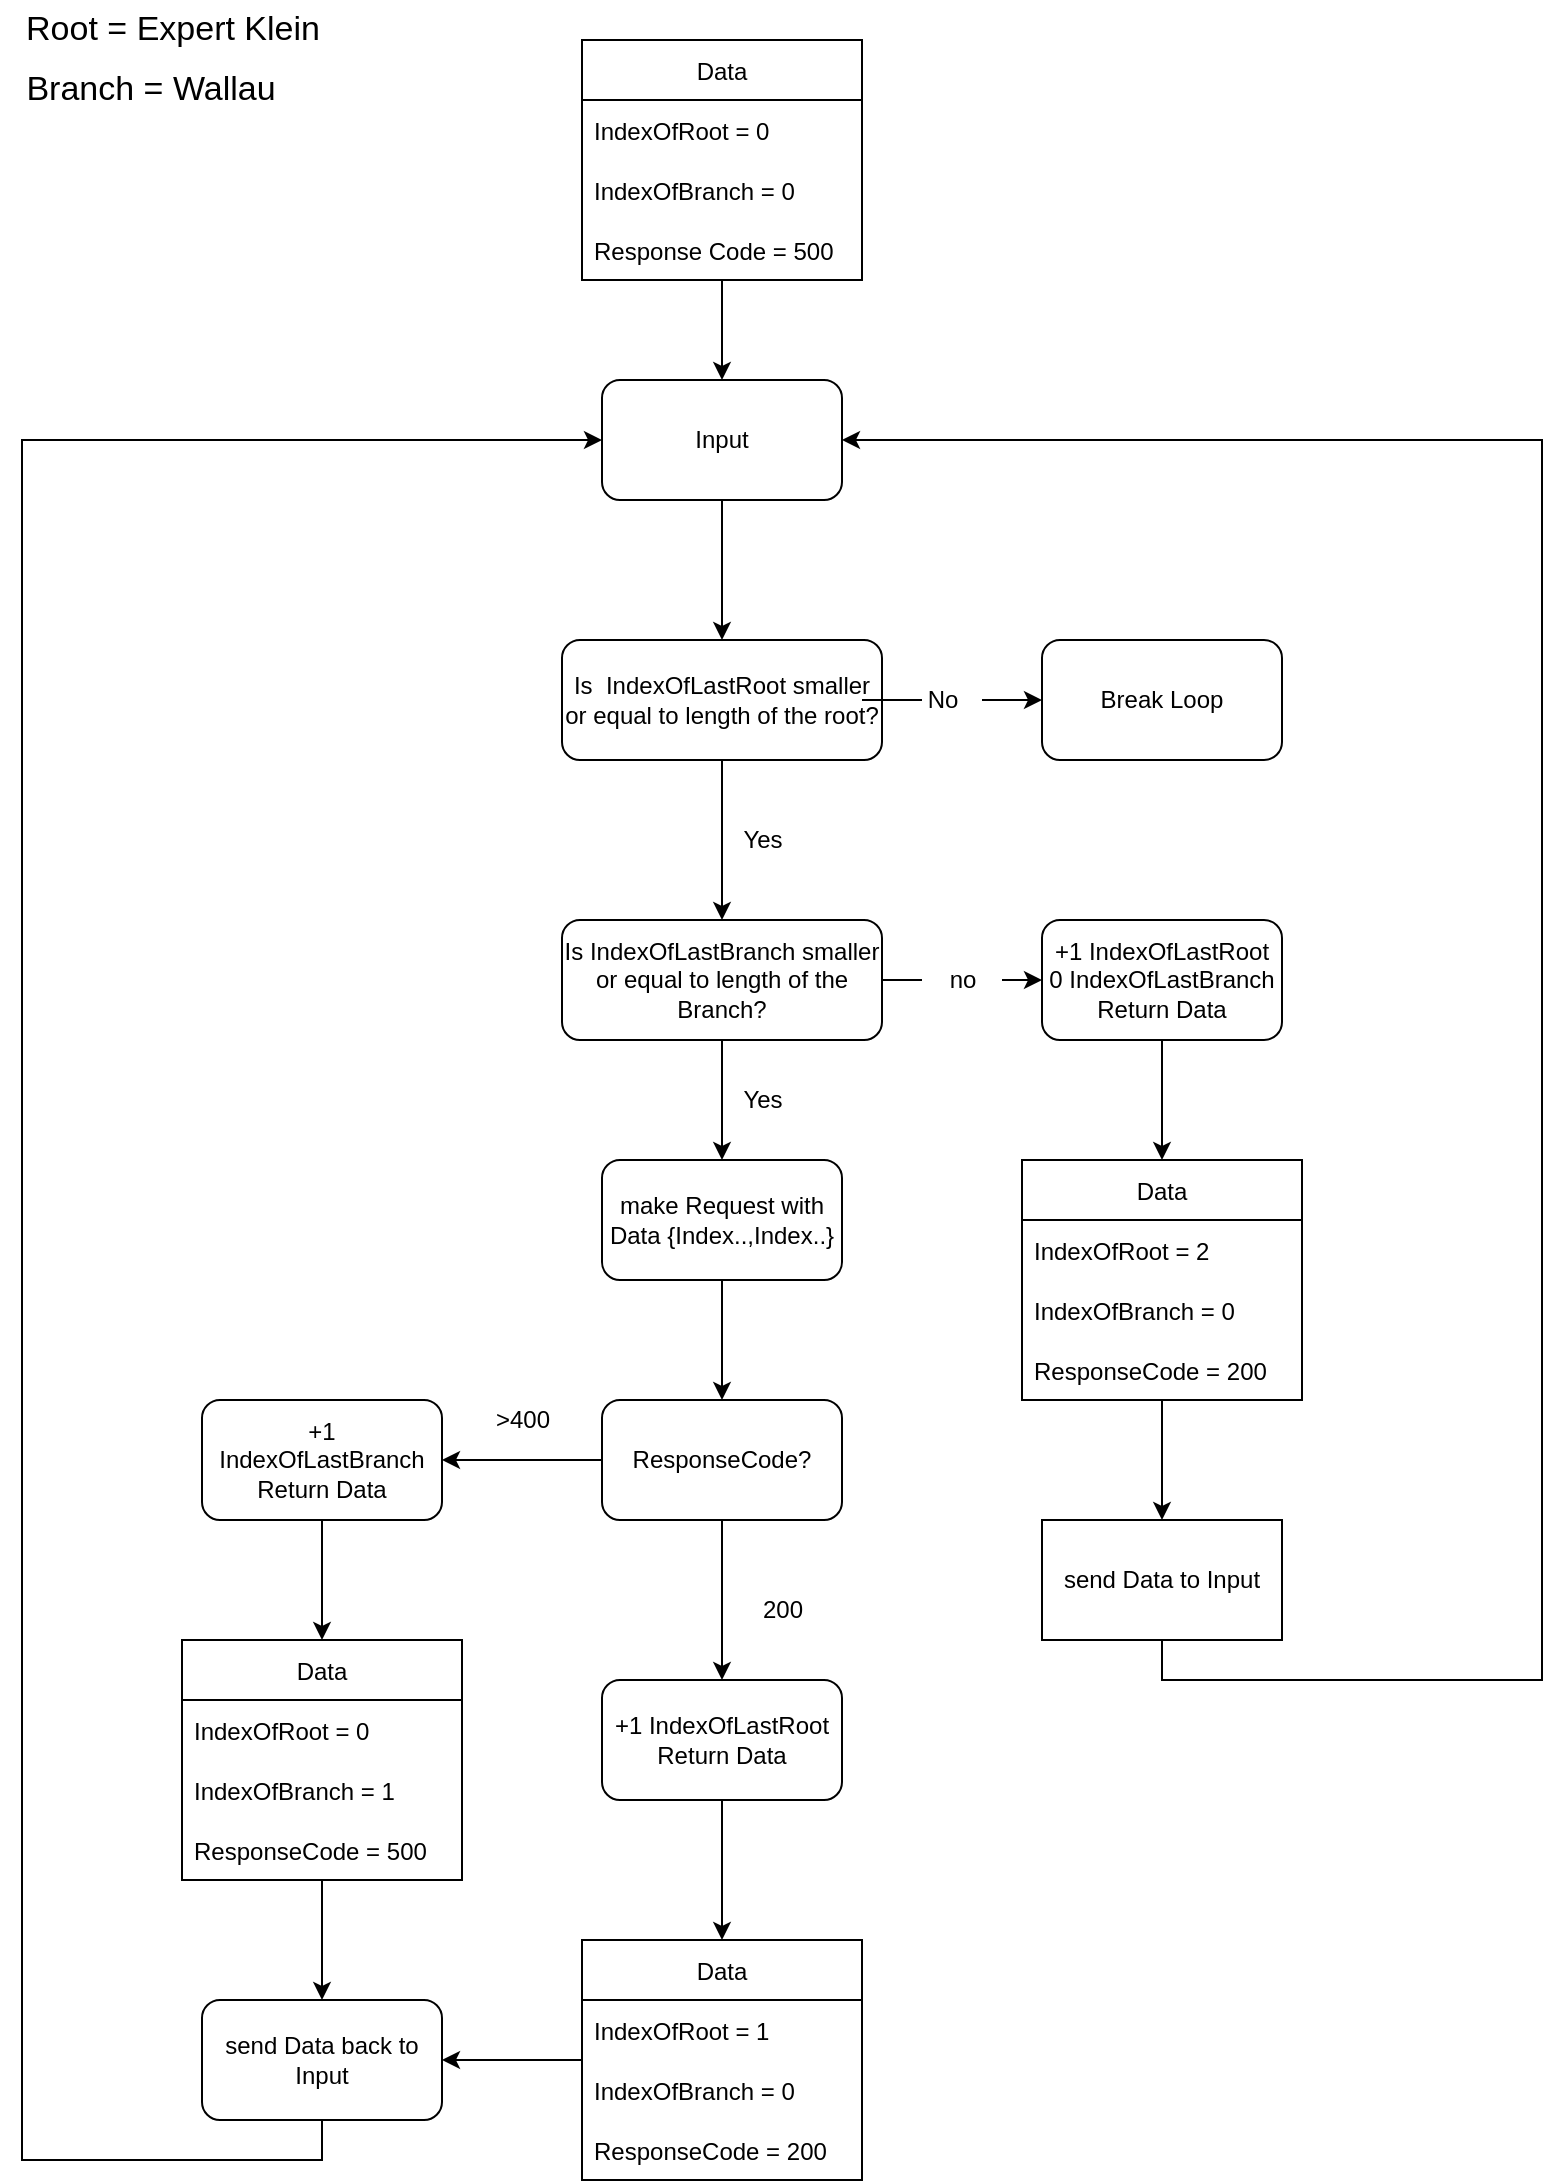 <mxfile>
    <diagram id="C5RBs43oDa-KdzZeNtuy" name="Page-1">
        <mxGraphModel dx="1468" dy="620" grid="1" gridSize="10" guides="1" tooltips="1" connect="1" arrows="1" fold="1" page="1" pageScale="1" pageWidth="827" pageHeight="1169" math="0" shadow="0">
            <root>
                <mxCell id="WIyWlLk6GJQsqaUBKTNV-0"/>
                <mxCell id="WIyWlLk6GJQsqaUBKTNV-1" parent="WIyWlLk6GJQsqaUBKTNV-0"/>
                <mxCell id="vZsECd-TPxy-p9VHk9jS-8" value="" style="edgeStyle=orthogonalEdgeStyle;rounded=0;orthogonalLoop=1;jettySize=auto;html=1;" parent="WIyWlLk6GJQsqaUBKTNV-1" source="vZsECd-TPxy-p9VHk9jS-0" target="vZsECd-TPxy-p9VHk9jS-7" edge="1">
                    <mxGeometry relative="1" as="geometry"/>
                </mxCell>
                <mxCell id="vZsECd-TPxy-p9VHk9jS-0" value="Input" style="rounded=1;whiteSpace=wrap;html=1;" parent="WIyWlLk6GJQsqaUBKTNV-1" vertex="1">
                    <mxGeometry x="320" y="220" width="120" height="60" as="geometry"/>
                </mxCell>
                <mxCell id="vZsECd-TPxy-p9VHk9jS-6" style="edgeStyle=orthogonalEdgeStyle;rounded=0;orthogonalLoop=1;jettySize=auto;html=1;entryX=0.5;entryY=0;entryDx=0;entryDy=0;" parent="WIyWlLk6GJQsqaUBKTNV-1" source="vZsECd-TPxy-p9VHk9jS-2" target="vZsECd-TPxy-p9VHk9jS-0" edge="1">
                    <mxGeometry relative="1" as="geometry"/>
                </mxCell>
                <mxCell id="vZsECd-TPxy-p9VHk9jS-2" value="Data" style="swimlane;fontStyle=0;childLayout=stackLayout;horizontal=1;startSize=30;horizontalStack=0;resizeParent=1;resizeParentMax=0;resizeLast=0;collapsible=1;marginBottom=0;" parent="WIyWlLk6GJQsqaUBKTNV-1" vertex="1">
                    <mxGeometry x="310" y="50" width="140" height="120" as="geometry"/>
                </mxCell>
                <mxCell id="vZsECd-TPxy-p9VHk9jS-3" value="IndexOfRoot = 0" style="text;strokeColor=none;fillColor=none;align=left;verticalAlign=middle;spacingLeft=4;spacingRight=4;overflow=hidden;points=[[0,0.5],[1,0.5]];portConstraint=eastwest;rotatable=0;" parent="vZsECd-TPxy-p9VHk9jS-2" vertex="1">
                    <mxGeometry y="30" width="140" height="30" as="geometry"/>
                </mxCell>
                <mxCell id="vZsECd-TPxy-p9VHk9jS-4" value="IndexOfBranch = 0" style="text;strokeColor=none;fillColor=none;align=left;verticalAlign=middle;spacingLeft=4;spacingRight=4;overflow=hidden;points=[[0,0.5],[1,0.5]];portConstraint=eastwest;rotatable=0;" parent="vZsECd-TPxy-p9VHk9jS-2" vertex="1">
                    <mxGeometry y="60" width="140" height="30" as="geometry"/>
                </mxCell>
                <mxCell id="vZsECd-TPxy-p9VHk9jS-5" value="Response Code = 500" style="text;strokeColor=none;fillColor=none;align=left;verticalAlign=middle;spacingLeft=4;spacingRight=4;overflow=hidden;points=[[0,0.5],[1,0.5]];portConstraint=eastwest;rotatable=0;" parent="vZsECd-TPxy-p9VHk9jS-2" vertex="1">
                    <mxGeometry y="90" width="140" height="30" as="geometry"/>
                </mxCell>
                <mxCell id="vZsECd-TPxy-p9VHk9jS-32" value="" style="edgeStyle=orthogonalEdgeStyle;rounded=0;orthogonalLoop=1;jettySize=auto;html=1;fontSize=12;" parent="WIyWlLk6GJQsqaUBKTNV-1" source="vZsECd-TPxy-p9VHk9jS-7" target="vZsECd-TPxy-p9VHk9jS-31" edge="1">
                    <mxGeometry relative="1" as="geometry"/>
                </mxCell>
                <mxCell id="vZsECd-TPxy-p9VHk9jS-60" value="" style="edgeStyle=orthogonalEdgeStyle;rounded=0;orthogonalLoop=1;jettySize=auto;html=1;strokeWidth=1;fontSize=12;startArrow=none;" parent="WIyWlLk6GJQsqaUBKTNV-1" source="vZsECd-TPxy-p9VHk9jS-66" edge="1">
                    <mxGeometry relative="1" as="geometry">
                        <mxPoint x="540" y="380" as="targetPoint"/>
                    </mxGeometry>
                </mxCell>
                <mxCell id="vZsECd-TPxy-p9VHk9jS-7" value="Is&amp;nbsp; IndexOfLastRoot smaller or equal to length of the root?" style="whiteSpace=wrap;html=1;rounded=1;" parent="WIyWlLk6GJQsqaUBKTNV-1" vertex="1">
                    <mxGeometry x="300" y="350" width="160" height="60" as="geometry"/>
                </mxCell>
                <mxCell id="vZsECd-TPxy-p9VHk9jS-39" value="" style="edgeStyle=orthogonalEdgeStyle;rounded=0;orthogonalLoop=1;jettySize=auto;html=1;fontSize=12;" parent="WIyWlLk6GJQsqaUBKTNV-1" source="vZsECd-TPxy-p9VHk9jS-11" target="vZsECd-TPxy-p9VHk9jS-38" edge="1">
                    <mxGeometry relative="1" as="geometry"/>
                </mxCell>
                <mxCell id="vZsECd-TPxy-p9VHk9jS-11" value="make Request with Data {Index..,Index..}" style="whiteSpace=wrap;html=1;rounded=1;" parent="WIyWlLk6GJQsqaUBKTNV-1" vertex="1">
                    <mxGeometry x="320" y="610" width="120" height="60" as="geometry"/>
                </mxCell>
                <mxCell id="vZsECd-TPxy-p9VHk9jS-14" value="Yes" style="text;html=1;align=center;verticalAlign=middle;resizable=0;points=[];autosize=1;strokeColor=none;fillColor=none;" parent="WIyWlLk6GJQsqaUBKTNV-1" vertex="1">
                    <mxGeometry x="380" y="435" width="40" height="30" as="geometry"/>
                </mxCell>
                <mxCell id="vZsECd-TPxy-p9VHk9jS-21" value="Root = Expert Klein" style="text;html=1;align=center;verticalAlign=middle;resizable=0;points=[];autosize=1;strokeColor=none;fillColor=none;fontSize=17;" parent="WIyWlLk6GJQsqaUBKTNV-1" vertex="1">
                    <mxGeometry x="20" y="30" width="170" height="30" as="geometry"/>
                </mxCell>
                <mxCell id="vZsECd-TPxy-p9VHk9jS-22" value="Branch = Wallau" style="text;html=1;align=center;verticalAlign=middle;resizable=0;points=[];autosize=1;strokeColor=none;fillColor=none;fontSize=17;" parent="WIyWlLk6GJQsqaUBKTNV-1" vertex="1">
                    <mxGeometry x="19" y="60" width="150" height="30" as="geometry"/>
                </mxCell>
                <mxCell id="vZsECd-TPxy-p9VHk9jS-53" style="edgeStyle=orthogonalEdgeStyle;rounded=0;orthogonalLoop=1;jettySize=auto;html=1;entryX=1;entryY=0.5;entryDx=0;entryDy=0;fontSize=12;" parent="WIyWlLk6GJQsqaUBKTNV-1" source="vZsECd-TPxy-p9VHk9jS-25" target="vZsECd-TPxy-p9VHk9jS-52" edge="1">
                    <mxGeometry relative="1" as="geometry"/>
                </mxCell>
                <mxCell id="vZsECd-TPxy-p9VHk9jS-25" value="Data" style="swimlane;fontStyle=0;childLayout=stackLayout;horizontal=1;startSize=30;horizontalStack=0;resizeParent=1;resizeParentMax=0;resizeLast=0;collapsible=1;marginBottom=0;fontSize=12;" parent="WIyWlLk6GJQsqaUBKTNV-1" vertex="1">
                    <mxGeometry x="310" y="1000" width="140" height="120" as="geometry"/>
                </mxCell>
                <mxCell id="vZsECd-TPxy-p9VHk9jS-26" value="IndexOfRoot = 1" style="text;strokeColor=none;fillColor=none;align=left;verticalAlign=middle;spacingLeft=4;spacingRight=4;overflow=hidden;points=[[0,0.5],[1,0.5]];portConstraint=eastwest;rotatable=0;fontSize=12;" parent="vZsECd-TPxy-p9VHk9jS-25" vertex="1">
                    <mxGeometry y="30" width="140" height="30" as="geometry"/>
                </mxCell>
                <mxCell id="vZsECd-TPxy-p9VHk9jS-27" value="IndexOfBranch = 0" style="text;strokeColor=none;fillColor=none;align=left;verticalAlign=middle;spacingLeft=4;spacingRight=4;overflow=hidden;points=[[0,0.5],[1,0.5]];portConstraint=eastwest;rotatable=0;fontSize=12;" parent="vZsECd-TPxy-p9VHk9jS-25" vertex="1">
                    <mxGeometry y="60" width="140" height="30" as="geometry"/>
                </mxCell>
                <mxCell id="vZsECd-TPxy-p9VHk9jS-28" value="ResponseCode = 200" style="text;strokeColor=none;fillColor=none;align=left;verticalAlign=middle;spacingLeft=4;spacingRight=4;overflow=hidden;points=[[0,0.5],[1,0.5]];portConstraint=eastwest;rotatable=0;fontSize=12;" parent="vZsECd-TPxy-p9VHk9jS-25" vertex="1">
                    <mxGeometry y="90" width="140" height="30" as="geometry"/>
                </mxCell>
                <mxCell id="vZsECd-TPxy-p9VHk9jS-34" value="" style="edgeStyle=orthogonalEdgeStyle;rounded=0;orthogonalLoop=1;jettySize=auto;html=1;fontSize=12;" parent="WIyWlLk6GJQsqaUBKTNV-1" source="vZsECd-TPxy-p9VHk9jS-31" edge="1">
                    <mxGeometry relative="1" as="geometry">
                        <mxPoint x="380" y="610" as="targetPoint"/>
                    </mxGeometry>
                </mxCell>
                <mxCell id="vZsECd-TPxy-p9VHk9jS-69" value="" style="edgeStyle=orthogonalEdgeStyle;rounded=0;orthogonalLoop=1;jettySize=auto;html=1;strokeWidth=1;fontSize=12;startArrow=none;" parent="WIyWlLk6GJQsqaUBKTNV-1" source="vZsECd-TPxy-p9VHk9jS-70" edge="1">
                    <mxGeometry relative="1" as="geometry">
                        <mxPoint x="540" y="520" as="targetPoint"/>
                    </mxGeometry>
                </mxCell>
                <mxCell id="vZsECd-TPxy-p9VHk9jS-31" value="Is IndexOfLastBranch smaller or equal to length of the Branch?" style="whiteSpace=wrap;html=1;rounded=1;" parent="WIyWlLk6GJQsqaUBKTNV-1" vertex="1">
                    <mxGeometry x="300" y="490" width="160" height="60" as="geometry"/>
                </mxCell>
                <mxCell id="vZsECd-TPxy-p9VHk9jS-35" value="Yes" style="text;html=1;align=center;verticalAlign=middle;resizable=0;points=[];autosize=1;strokeColor=none;fillColor=none;fontSize=12;" parent="WIyWlLk6GJQsqaUBKTNV-1" vertex="1">
                    <mxGeometry x="380" y="565" width="40" height="30" as="geometry"/>
                </mxCell>
                <mxCell id="vZsECd-TPxy-p9VHk9jS-41" value="" style="edgeStyle=orthogonalEdgeStyle;rounded=0;orthogonalLoop=1;jettySize=auto;html=1;fontSize=12;" parent="WIyWlLk6GJQsqaUBKTNV-1" source="vZsECd-TPxy-p9VHk9jS-38" target="vZsECd-TPxy-p9VHk9jS-40" edge="1">
                    <mxGeometry relative="1" as="geometry"/>
                </mxCell>
                <mxCell id="vZsECd-TPxy-p9VHk9jS-44" value="" style="edgeStyle=orthogonalEdgeStyle;rounded=0;orthogonalLoop=1;jettySize=auto;html=1;fontSize=12;" parent="WIyWlLk6GJQsqaUBKTNV-1" source="vZsECd-TPxy-p9VHk9jS-38" target="vZsECd-TPxy-p9VHk9jS-43" edge="1">
                    <mxGeometry relative="1" as="geometry"/>
                </mxCell>
                <mxCell id="vZsECd-TPxy-p9VHk9jS-38" value="ResponseCode?" style="whiteSpace=wrap;html=1;rounded=1;" parent="WIyWlLk6GJQsqaUBKTNV-1" vertex="1">
                    <mxGeometry x="320" y="730" width="120" height="60" as="geometry"/>
                </mxCell>
                <mxCell id="vZsECd-TPxy-p9VHk9jS-46" style="edgeStyle=orthogonalEdgeStyle;rounded=0;orthogonalLoop=1;jettySize=auto;html=1;entryX=0.5;entryY=0;entryDx=0;entryDy=0;fontSize=12;" parent="WIyWlLk6GJQsqaUBKTNV-1" source="vZsECd-TPxy-p9VHk9jS-40" target="vZsECd-TPxy-p9VHk9jS-25" edge="1">
                    <mxGeometry relative="1" as="geometry"/>
                </mxCell>
                <mxCell id="vZsECd-TPxy-p9VHk9jS-40" value="+1 IndexOfLastRoot Return Data" style="whiteSpace=wrap;html=1;rounded=1;" parent="WIyWlLk6GJQsqaUBKTNV-1" vertex="1">
                    <mxGeometry x="320" y="870" width="120" height="60" as="geometry"/>
                </mxCell>
                <mxCell id="vZsECd-TPxy-p9VHk9jS-42" value="200" style="text;html=1;align=center;verticalAlign=middle;resizable=0;points=[];autosize=1;strokeColor=none;fillColor=none;fontSize=12;" parent="WIyWlLk6GJQsqaUBKTNV-1" vertex="1">
                    <mxGeometry x="390" y="820" width="40" height="30" as="geometry"/>
                </mxCell>
                <mxCell id="vZsECd-TPxy-p9VHk9jS-51" style="edgeStyle=orthogonalEdgeStyle;rounded=0;orthogonalLoop=1;jettySize=auto;html=1;entryX=0.5;entryY=0;entryDx=0;entryDy=0;fontSize=12;" parent="WIyWlLk6GJQsqaUBKTNV-1" source="vZsECd-TPxy-p9VHk9jS-43" target="vZsECd-TPxy-p9VHk9jS-47" edge="1">
                    <mxGeometry relative="1" as="geometry"/>
                </mxCell>
                <mxCell id="vZsECd-TPxy-p9VHk9jS-43" value="+1 IndexOfLastBranch Return Data" style="whiteSpace=wrap;html=1;rounded=1;" parent="WIyWlLk6GJQsqaUBKTNV-1" vertex="1">
                    <mxGeometry x="120" y="730" width="120" height="60" as="geometry"/>
                </mxCell>
                <mxCell id="vZsECd-TPxy-p9VHk9jS-45" value="&amp;gt;400" style="text;html=1;align=center;verticalAlign=middle;resizable=0;points=[];autosize=1;strokeColor=none;fillColor=none;fontSize=12;" parent="WIyWlLk6GJQsqaUBKTNV-1" vertex="1">
                    <mxGeometry x="255" y="725" width="50" height="30" as="geometry"/>
                </mxCell>
                <mxCell id="vZsECd-TPxy-p9VHk9jS-54" style="edgeStyle=orthogonalEdgeStyle;rounded=0;orthogonalLoop=1;jettySize=auto;html=1;entryX=0.5;entryY=0;entryDx=0;entryDy=0;fontSize=12;" parent="WIyWlLk6GJQsqaUBKTNV-1" source="vZsECd-TPxy-p9VHk9jS-47" target="vZsECd-TPxy-p9VHk9jS-52" edge="1">
                    <mxGeometry relative="1" as="geometry"/>
                </mxCell>
                <mxCell id="vZsECd-TPxy-p9VHk9jS-47" value="Data" style="swimlane;fontStyle=0;childLayout=stackLayout;horizontal=1;startSize=30;horizontalStack=0;resizeParent=1;resizeParentMax=0;resizeLast=0;collapsible=1;marginBottom=0;fontSize=12;" parent="WIyWlLk6GJQsqaUBKTNV-1" vertex="1">
                    <mxGeometry x="110" y="850" width="140" height="120" as="geometry"/>
                </mxCell>
                <mxCell id="vZsECd-TPxy-p9VHk9jS-48" value="IndexOfRoot = 0" style="text;strokeColor=none;fillColor=none;align=left;verticalAlign=middle;spacingLeft=4;spacingRight=4;overflow=hidden;points=[[0,0.5],[1,0.5]];portConstraint=eastwest;rotatable=0;fontSize=12;" parent="vZsECd-TPxy-p9VHk9jS-47" vertex="1">
                    <mxGeometry y="30" width="140" height="30" as="geometry"/>
                </mxCell>
                <mxCell id="vZsECd-TPxy-p9VHk9jS-49" value="IndexOfBranch = 1" style="text;strokeColor=none;fillColor=none;align=left;verticalAlign=middle;spacingLeft=4;spacingRight=4;overflow=hidden;points=[[0,0.5],[1,0.5]];portConstraint=eastwest;rotatable=0;fontSize=12;" parent="vZsECd-TPxy-p9VHk9jS-47" vertex="1">
                    <mxGeometry y="60" width="140" height="30" as="geometry"/>
                </mxCell>
                <mxCell id="vZsECd-TPxy-p9VHk9jS-50" value="ResponseCode = 500" style="text;strokeColor=none;fillColor=none;align=left;verticalAlign=middle;spacingLeft=4;spacingRight=4;overflow=hidden;points=[[0,0.5],[1,0.5]];portConstraint=eastwest;rotatable=0;fontSize=12;" parent="vZsECd-TPxy-p9VHk9jS-47" vertex="1">
                    <mxGeometry y="90" width="140" height="30" as="geometry"/>
                </mxCell>
                <mxCell id="vZsECd-TPxy-p9VHk9jS-55" style="edgeStyle=orthogonalEdgeStyle;rounded=0;orthogonalLoop=1;jettySize=auto;html=1;entryX=0;entryY=0.5;entryDx=0;entryDy=0;fontSize=12;strokeWidth=1;" parent="WIyWlLk6GJQsqaUBKTNV-1" source="vZsECd-TPxy-p9VHk9jS-52" target="vZsECd-TPxy-p9VHk9jS-0" edge="1">
                    <mxGeometry relative="1" as="geometry">
                        <Array as="points">
                            <mxPoint x="180" y="1110"/>
                            <mxPoint x="30" y="1110"/>
                            <mxPoint x="30" y="250"/>
                        </Array>
                    </mxGeometry>
                </mxCell>
                <mxCell id="vZsECd-TPxy-p9VHk9jS-52" value="send Data back to Input" style="rounded=1;whiteSpace=wrap;html=1;fontSize=12;" parent="WIyWlLk6GJQsqaUBKTNV-1" vertex="1">
                    <mxGeometry x="120" y="1030" width="120" height="60" as="geometry"/>
                </mxCell>
                <mxCell id="vZsECd-TPxy-p9VHk9jS-63" value="Break Loop" style="whiteSpace=wrap;html=1;rounded=1;" parent="WIyWlLk6GJQsqaUBKTNV-1" vertex="1">
                    <mxGeometry x="540" y="350" width="120" height="60" as="geometry"/>
                </mxCell>
                <mxCell id="vZsECd-TPxy-p9VHk9jS-70" value="no" style="text;html=1;align=center;verticalAlign=middle;resizable=0;points=[];autosize=1;strokeColor=none;fillColor=none;fontSize=12;" parent="WIyWlLk6GJQsqaUBKTNV-1" vertex="1">
                    <mxGeometry x="480" y="505" width="40" height="30" as="geometry"/>
                </mxCell>
                <mxCell id="vZsECd-TPxy-p9VHk9jS-71" value="" style="edgeStyle=orthogonalEdgeStyle;rounded=0;orthogonalLoop=1;jettySize=auto;html=1;strokeWidth=1;fontSize=12;endArrow=none;" parent="WIyWlLk6GJQsqaUBKTNV-1" source="vZsECd-TPxy-p9VHk9jS-31" target="vZsECd-TPxy-p9VHk9jS-70" edge="1">
                    <mxGeometry relative="1" as="geometry">
                        <mxPoint x="460" y="520" as="sourcePoint"/>
                        <mxPoint x="560" y="520" as="targetPoint"/>
                    </mxGeometry>
                </mxCell>
                <mxCell id="vZsECd-TPxy-p9VHk9jS-66" value="No" style="text;html=1;align=center;verticalAlign=middle;resizable=0;points=[];autosize=1;strokeColor=none;fillColor=none;fontSize=12;" parent="WIyWlLk6GJQsqaUBKTNV-1" vertex="1">
                    <mxGeometry x="470" y="365" width="40" height="30" as="geometry"/>
                </mxCell>
                <mxCell id="vZsECd-TPxy-p9VHk9jS-72" value="" style="edgeStyle=orthogonalEdgeStyle;rounded=0;orthogonalLoop=1;jettySize=auto;html=1;strokeWidth=1;fontSize=12;endArrow=none;" parent="WIyWlLk6GJQsqaUBKTNV-1" source="vZsECd-TPxy-p9VHk9jS-7" target="vZsECd-TPxy-p9VHk9jS-66" edge="1">
                    <mxGeometry relative="1" as="geometry">
                        <mxPoint x="460" y="380" as="sourcePoint"/>
                        <mxPoint x="540" y="380" as="targetPoint"/>
                    </mxGeometry>
                </mxCell>
                <mxCell id="vZsECd-TPxy-p9VHk9jS-84" style="edgeStyle=orthogonalEdgeStyle;rounded=0;orthogonalLoop=1;jettySize=auto;html=1;entryX=0.5;entryY=0;entryDx=0;entryDy=0;strokeWidth=1;fontSize=12;" parent="WIyWlLk6GJQsqaUBKTNV-1" source="vZsECd-TPxy-p9VHk9jS-76" target="vZsECd-TPxy-p9VHk9jS-80" edge="1">
                    <mxGeometry relative="1" as="geometry"/>
                </mxCell>
                <mxCell id="vZsECd-TPxy-p9VHk9jS-76" value="+1 IndexOfLastRoot&lt;br&gt;0 IndexOfLastBranch Return Data" style="whiteSpace=wrap;html=1;rounded=1;" parent="WIyWlLk6GJQsqaUBKTNV-1" vertex="1">
                    <mxGeometry x="540" y="490" width="120" height="60" as="geometry"/>
                </mxCell>
                <mxCell id="vZsECd-TPxy-p9VHk9jS-89" value="" style="edgeStyle=orthogonalEdgeStyle;rounded=0;orthogonalLoop=1;jettySize=auto;html=1;strokeWidth=1;fontSize=12;" parent="WIyWlLk6GJQsqaUBKTNV-1" source="vZsECd-TPxy-p9VHk9jS-80" target="vZsECd-TPxy-p9VHk9jS-88" edge="1">
                    <mxGeometry relative="1" as="geometry"/>
                </mxCell>
                <mxCell id="vZsECd-TPxy-p9VHk9jS-80" value="Data" style="swimlane;fontStyle=0;childLayout=stackLayout;horizontal=1;startSize=30;horizontalStack=0;resizeParent=1;resizeParentMax=0;resizeLast=0;collapsible=1;marginBottom=0;fontSize=12;" parent="WIyWlLk6GJQsqaUBKTNV-1" vertex="1">
                    <mxGeometry x="530" y="610" width="140" height="120" as="geometry"/>
                </mxCell>
                <mxCell id="vZsECd-TPxy-p9VHk9jS-85" value="IndexOfRoot = 2" style="text;strokeColor=none;fillColor=none;align=left;verticalAlign=middle;spacingLeft=4;spacingRight=4;overflow=hidden;points=[[0,0.5],[1,0.5]];portConstraint=eastwest;rotatable=0;fontSize=12;" parent="vZsECd-TPxy-p9VHk9jS-80" vertex="1">
                    <mxGeometry y="30" width="140" height="30" as="geometry"/>
                </mxCell>
                <mxCell id="vZsECd-TPxy-p9VHk9jS-82" value="IndexOfBranch = 0" style="text;strokeColor=none;fillColor=none;align=left;verticalAlign=middle;spacingLeft=4;spacingRight=4;overflow=hidden;points=[[0,0.5],[1,0.5]];portConstraint=eastwest;rotatable=0;fontSize=12;" parent="vZsECd-TPxy-p9VHk9jS-80" vertex="1">
                    <mxGeometry y="60" width="140" height="30" as="geometry"/>
                </mxCell>
                <mxCell id="vZsECd-TPxy-p9VHk9jS-83" value="ResponseCode = 200" style="text;strokeColor=none;fillColor=none;align=left;verticalAlign=middle;spacingLeft=4;spacingRight=4;overflow=hidden;points=[[0,0.5],[1,0.5]];portConstraint=eastwest;rotatable=0;fontSize=12;" parent="vZsECd-TPxy-p9VHk9jS-80" vertex="1">
                    <mxGeometry y="90" width="140" height="30" as="geometry"/>
                </mxCell>
                <mxCell id="vZsECd-TPxy-p9VHk9jS-90" style="edgeStyle=orthogonalEdgeStyle;rounded=0;orthogonalLoop=1;jettySize=auto;html=1;entryX=1;entryY=0.5;entryDx=0;entryDy=0;strokeWidth=1;fontSize=12;" parent="WIyWlLk6GJQsqaUBKTNV-1" source="vZsECd-TPxy-p9VHk9jS-88" target="vZsECd-TPxy-p9VHk9jS-0" edge="1">
                    <mxGeometry relative="1" as="geometry">
                        <Array as="points">
                            <mxPoint x="600" y="870"/>
                            <mxPoint x="790" y="870"/>
                            <mxPoint x="790" y="250"/>
                        </Array>
                    </mxGeometry>
                </mxCell>
                <mxCell id="vZsECd-TPxy-p9VHk9jS-88" value="send Data to Input" style="whiteSpace=wrap;html=1;fontStyle=0;startSize=30;" parent="WIyWlLk6GJQsqaUBKTNV-1" vertex="1">
                    <mxGeometry x="540" y="790" width="120" height="60" as="geometry"/>
                </mxCell>
            </root>
        </mxGraphModel>
    </diagram>
</mxfile>
